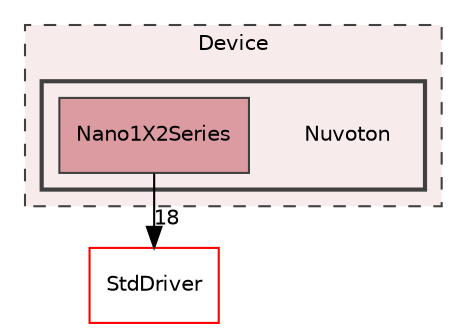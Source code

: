 digraph "Device/Nuvoton"
{
 // LATEX_PDF_SIZE
  edge [fontname="Helvetica",fontsize="10",labelfontname="Helvetica",labelfontsize="10"];
  node [fontname="Helvetica",fontsize="10",shape=record];
  compound=true
  subgraph clusterdir_4c76ddfc10a27668d6c42d3412320ee0 {
    graph [ bgcolor="#f8ebec", pencolor="grey25", style="filled,dashed,", label="Device", fontname="Helvetica", fontsize="10", URL="dir_4c76ddfc10a27668d6c42d3412320ee0.html"]
  subgraph clusterdir_dfa946205a9a0ffc7bda9b97689fa4ff {
    graph [ bgcolor="#f8ebec", pencolor="grey25", style="filled,bold,", label="", fontname="Helvetica", fontsize="10", URL="dir_dfa946205a9a0ffc7bda9b97689fa4ff.html"]
    dir_dfa946205a9a0ffc7bda9b97689fa4ff [shape=plaintext, label="Nuvoton"];
  dir_92781df0a275b97b29ea05f684c53720 [shape=box, label="Nano1X2Series", style="filled,", fillcolor="#dc9aa1", color="grey25", URL="dir_92781df0a275b97b29ea05f684c53720.html"];
  }
  }
  dir_0d398eaf8b2db165a9197a6619ec9f0e [shape=box, label="StdDriver", style="", fillcolor="#f8ebec", color="red", URL="dir_0d398eaf8b2db165a9197a6619ec9f0e.html"];
  dir_92781df0a275b97b29ea05f684c53720->dir_0d398eaf8b2db165a9197a6619ec9f0e [headlabel="18", labeldistance=1.5 headhref="dir_000007_000013.html"];
}
